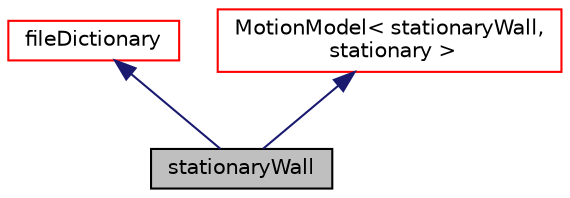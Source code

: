 digraph "stationaryWall"
{
 // LATEX_PDF_SIZE
  edge [fontname="Helvetica",fontsize="10",labelfontname="Helvetica",labelfontsize="10"];
  node [fontname="Helvetica",fontsize="10",shape=record];
  Node1 [label="stationaryWall",height=0.2,width=0.4,color="black", fillcolor="grey75", style="filled", fontcolor="black",tooltip="stationary model for walls"];
  Node2 -> Node1 [dir="back",color="midnightblue",fontsize="10",style="solid",fontname="Helvetica"];
  Node2 [label="fileDictionary",height=0.2,width=0.4,color="red", fillcolor="white", style="filled",URL="$classpFlow_1_1fileDictionary.html",tooltip=" "];
  Node8 -> Node1 [dir="back",color="midnightblue",fontsize="10",style="solid",fontname="Helvetica"];
  Node8 [label="MotionModel\< stationaryWall,\l stationary \>",height=0.2,width=0.4,color="red", fillcolor="white", style="filled",URL="$classpFlow_1_1MotionModel.html",tooltip=" "];
}
